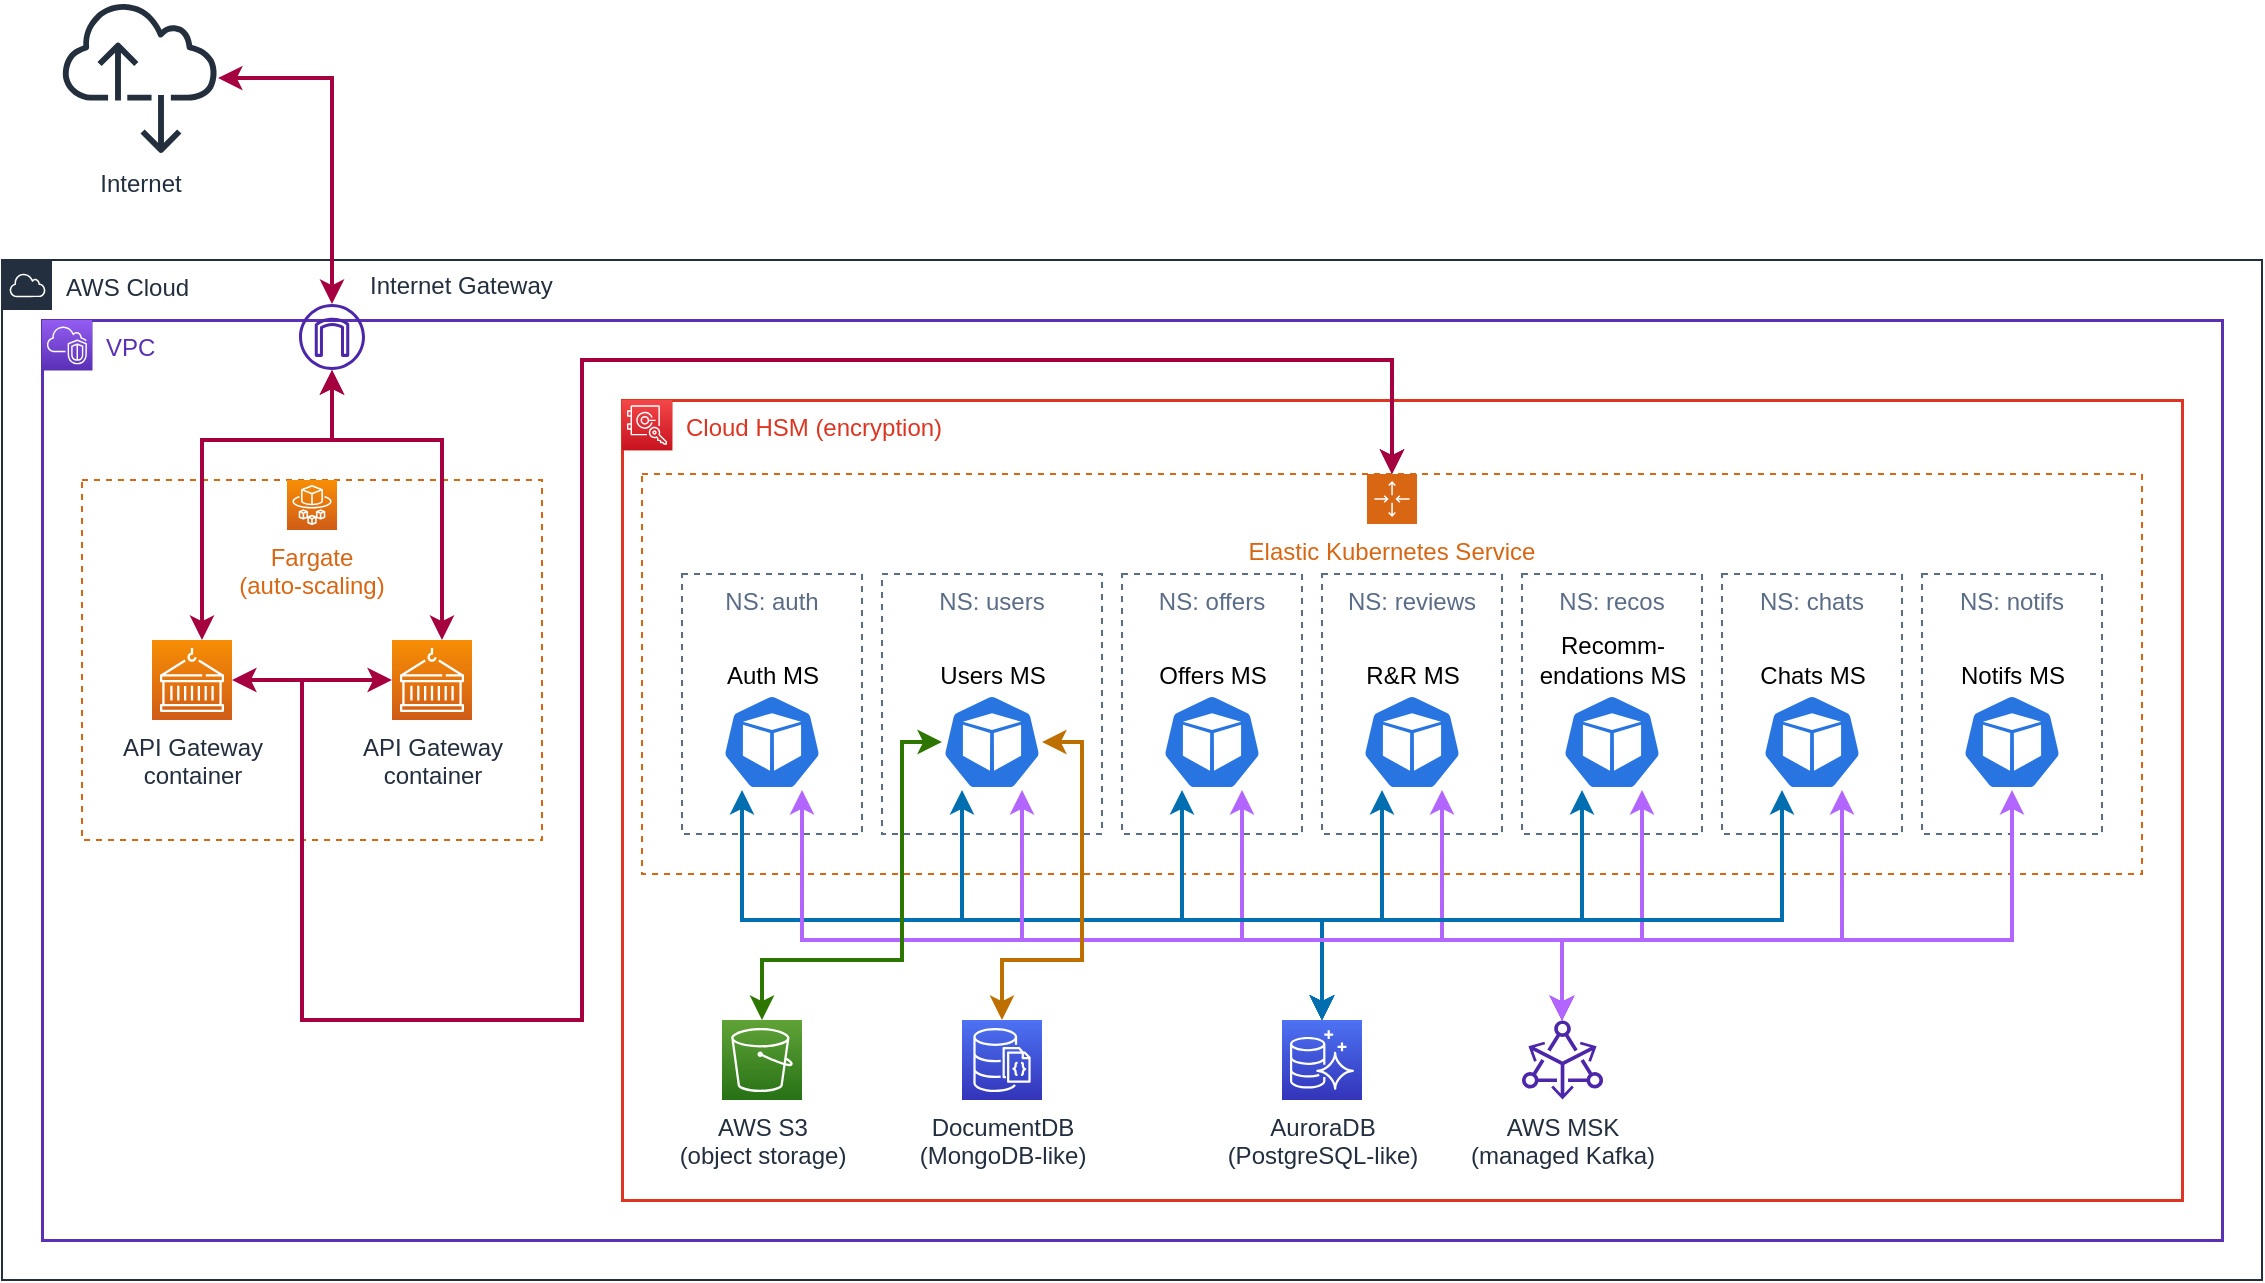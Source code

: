 <mxfile version="20.5.3" type="embed"><diagram id="23iRSUPoRavnBvh4doch" name="Page-1"><mxGraphModel dx="1576" dy="895" grid="1" gridSize="10" guides="1" tooltips="1" connect="1" arrows="1" fold="1" page="1" pageScale="1" pageWidth="1169" pageHeight="827" background="#ffffff" math="0" shadow="0"><root><mxCell id="0"/><mxCell id="1" parent="0"/><mxCell id="3" value="AWS Cloud" style="points=[[0,0],[0.25,0],[0.5,0],[0.75,0],[1,0],[1,0.25],[1,0.5],[1,0.75],[1,1],[0.75,1],[0.5,1],[0.25,1],[0,1],[0,0.75],[0,0.5],[0,0.25]];outlineConnect=0;gradientColor=none;html=1;whiteSpace=wrap;fontSize=12;fontStyle=0;container=1;pointerEvents=0;collapsible=0;recursiveResize=0;shape=mxgraph.aws4.group;grIcon=mxgraph.aws4.group_aws_cloud;strokeColor=#232F3E;fillColor=none;verticalAlign=top;align=left;spacingLeft=30;fontColor=#232F3E;dashed=0;" vertex="1" parent="1"><mxGeometry x="20" y="150" width="1130" height="510" as="geometry"/></mxCell><mxCell id="28" value="VPC" style="points=[[0,0],[0.25,0],[0.5,0],[0.75,0],[1,0],[1,0.25],[1,0.5],[1,0.75],[1,1],[0.75,1],[0.5,1],[0.25,1],[0,1],[0,0.75],[0,0.5],[0,0.25]];outlineConnect=0;gradientColor=none;html=1;whiteSpace=wrap;fontSize=12;fontStyle=0;container=1;pointerEvents=0;collapsible=0;recursiveResize=0;shape=mxgraph.aws4.group;grIcon=mxgraph.aws4.group_corporate_data_center;strokeColor=#5A30B5;fillColor=none;verticalAlign=top;align=left;spacingLeft=30;fontColor=#5A30B5;dashed=0;strokeWidth=1.5;" vertex="1" parent="3"><mxGeometry x="20" y="30" width="1090" height="460" as="geometry"/></mxCell><mxCell id="29" value="" style="sketch=0;points=[[0,0,0],[0.25,0,0],[0.5,0,0],[0.75,0,0],[1,0,0],[0,1,0],[0.25,1,0],[0.5,1,0],[0.75,1,0],[1,1,0],[0,0.25,0],[0,0.5,0],[0,0.75,0],[1,0.25,0],[1,0.5,0],[1,0.75,0]];outlineConnect=0;fontColor=#232F3E;gradientColor=#945DF2;gradientDirection=north;fillColor=#5A30B5;strokeColor=#ffffff;dashed=0;verticalLabelPosition=bottom;verticalAlign=top;align=center;html=1;fontSize=12;fontStyle=0;aspect=fixed;shape=mxgraph.aws4.resourceIcon;resIcon=mxgraph.aws4.vpc;" vertex="1" parent="28"><mxGeometry width="25" height="25" as="geometry"/></mxCell><mxCell id="23" value="Fargate&lt;br&gt;(auto-scaling)" style="points=[[0,0],[0.25,0],[0.5,0],[0.75,0],[1,0],[1,0.25],[1,0.5],[1,0.75],[1,1],[0.75,1],[0.5,1],[0.25,1],[0,1],[0,0.75],[0,0.5],[0,0.25]];outlineConnect=0;gradientColor=none;html=1;whiteSpace=wrap;fontSize=12;fontStyle=0;container=1;pointerEvents=0;collapsible=0;recursiveResize=0;shape=mxgraph.aws4.groupCenter;grIcon=mxgraph.aws4.group_auto_scaling_group;grStroke=1;strokeColor=#D86613;fillColor=none;verticalAlign=top;align=center;fontColor=#D86613;dashed=1;spacingTop=25;" vertex="1" parent="28"><mxGeometry x="20" y="80" width="230" height="180" as="geometry"/></mxCell><mxCell id="25" value="API Gateway&lt;br&gt;container" style="sketch=0;points=[[0,0,0],[0.25,0,0],[0.5,0,0],[0.75,0,0],[1,0,0],[0,1,0],[0.25,1,0],[0.5,1,0],[0.75,1,0],[1,1,0],[0,0.25,0],[0,0.5,0],[0,0.75,0],[1,0.25,0],[1,0.5,0],[1,0.75,0]];outlineConnect=0;fontColor=#232F3E;gradientColor=#F78E04;gradientDirection=north;fillColor=#D05C17;strokeColor=#ffffff;dashed=0;verticalLabelPosition=bottom;verticalAlign=top;align=center;html=1;fontSize=12;fontStyle=0;aspect=fixed;shape=mxgraph.aws4.resourceIcon;resIcon=mxgraph.aws4.containers;" vertex="1" parent="23"><mxGeometry x="35" y="80" width="40" height="40" as="geometry"/></mxCell><mxCell id="26" value="API Gateway&lt;br&gt;container" style="sketch=0;points=[[0,0,0],[0.25,0,0],[0.5,0,0],[0.75,0,0],[1,0,0],[0,1,0],[0.25,1,0],[0.5,1,0],[0.75,1,0],[1,1,0],[0,0.25,0],[0,0.5,0],[0,0.75,0],[1,0.25,0],[1,0.5,0],[1,0.75,0]];outlineConnect=0;fontColor=#232F3E;gradientColor=#F78E04;gradientDirection=north;fillColor=#D05C17;strokeColor=#ffffff;dashed=0;verticalLabelPosition=bottom;verticalAlign=top;align=center;html=1;fontSize=12;fontStyle=0;aspect=fixed;shape=mxgraph.aws4.resourceIcon;resIcon=mxgraph.aws4.containers;" vertex="1" parent="23"><mxGeometry x="155" y="80" width="40" height="40" as="geometry"/></mxCell><mxCell id="31" value="" style="sketch=0;points=[[0,0,0],[0.25,0,0],[0.5,0,0],[0.75,0,0],[1,0,0],[0,1,0],[0.25,1,0],[0.5,1,0],[0.75,1,0],[1,1,0],[0,0.25,0],[0,0.5,0],[0,0.75,0],[1,0.25,0],[1,0.5,0],[1,0.75,0]];outlineConnect=0;fontColor=#232F3E;gradientColor=#F78E04;gradientDirection=north;fillColor=#D05C17;strokeColor=#ffffff;dashed=0;verticalLabelPosition=bottom;verticalAlign=top;align=center;html=1;fontSize=12;fontStyle=0;aspect=fixed;shape=mxgraph.aws4.resourceIcon;resIcon=mxgraph.aws4.fargate;" vertex="1" parent="23"><mxGeometry x="102.5" width="25" height="25" as="geometry"/></mxCell><mxCell id="76" value="Cloud HSM (encryption)" style="points=[[0,0],[0.25,0],[0.5,0],[0.75,0],[1,0],[1,0.25],[1,0.5],[1,0.75],[1,1],[0.75,1],[0.5,1],[0.25,1],[0,1],[0,0.75],[0,0.5],[0,0.25]];outlineConnect=0;gradientColor=none;html=1;whiteSpace=wrap;fontSize=12;fontStyle=0;container=1;pointerEvents=0;collapsible=0;recursiveResize=0;shape=mxgraph.aws4.group;grIcon=mxgraph.aws4.group_corporate_data_center;strokeColor=#DD3522;fillColor=none;verticalAlign=top;align=left;spacingLeft=30;fontColor=#DD3522;dashed=0;strokeWidth=1.5;" vertex="1" parent="28"><mxGeometry x="290" y="40" width="780" height="400" as="geometry"/></mxCell><mxCell id="6" value="Elastic Kubernetes Service" style="points=[[0,0],[0.25,0],[0.5,0],[0.75,0],[1,0],[1,0.25],[1,0.5],[1,0.75],[1,1],[0.75,1],[0.5,1],[0.25,1],[0,1],[0,0.75],[0,0.5],[0,0.25]];outlineConnect=0;gradientColor=none;html=1;whiteSpace=wrap;fontSize=12;fontStyle=0;container=1;pointerEvents=0;collapsible=0;recursiveResize=0;shape=mxgraph.aws4.groupCenter;grIcon=mxgraph.aws4.group_auto_scaling_group;grStroke=1;strokeColor=#D86613;fillColor=none;verticalAlign=top;align=center;fontColor=#D86613;dashed=1;spacingTop=25;" vertex="1" parent="76"><mxGeometry x="10" y="37" width="750" height="200" as="geometry"/></mxCell><mxCell id="81" value="NS: chats" style="fillColor=none;strokeColor=#5A6C86;dashed=1;verticalAlign=top;fontStyle=0;fontColor=#5A6C86;" vertex="1" parent="6"><mxGeometry x="540" y="50" width="90" height="130" as="geometry"/></mxCell><mxCell id="49" value="NS: auth" style="fillColor=none;strokeColor=#5A6C86;dashed=1;verticalAlign=top;fontStyle=0;fontColor=#5A6C86;" vertex="1" parent="6"><mxGeometry x="20" y="50" width="90" height="130" as="geometry"/></mxCell><mxCell id="53" value="NS: offers" style="fillColor=none;strokeColor=#5A6C86;dashed=1;verticalAlign=top;fontStyle=0;fontColor=#5A6C86;" vertex="1" parent="6"><mxGeometry x="240" y="50" width="90" height="130" as="geometry"/></mxCell><mxCell id="54" value="Offers MS" style="sketch=0;html=1;dashed=0;whitespace=wrap;fillColor=#2875E2;strokeColor=#ffffff;points=[[0.005,0.63,0],[0.1,0.2,0],[0.9,0.2,0],[0.5,0,0],[0.995,0.63,0],[0.72,0.99,0],[0.5,1,0],[0.28,0.99,0]];verticalLabelPosition=top;align=center;verticalAlign=bottom;shape=mxgraph.kubernetes.icon;prIcon=pod;fontColor=#000000;labelPosition=center;" vertex="1" parent="6"><mxGeometry x="260" y="110" width="50" height="48" as="geometry"/></mxCell><mxCell id="63" value="R&amp;amp;R MS" style="sketch=0;html=1;dashed=0;whitespace=wrap;fillColor=#2875E2;strokeColor=#ffffff;points=[[0.005,0.63,0],[0.1,0.2,0],[0.9,0.2,0],[0.5,0,0],[0.995,0.63,0],[0.72,0.99,0],[0.5,1,0],[0.28,0.99,0]];verticalLabelPosition=top;align=center;verticalAlign=bottom;shape=mxgraph.kubernetes.icon;prIcon=pod;fontColor=#000000;labelPosition=center;" vertex="1" parent="6"><mxGeometry x="360" y="110" width="50" height="48" as="geometry"/></mxCell><mxCell id="67" value="Recomm-&lt;br&gt;endations MS" style="sketch=0;html=1;dashed=0;whitespace=wrap;fillColor=#2875E2;strokeColor=#ffffff;points=[[0.005,0.63,0],[0.1,0.2,0],[0.9,0.2,0],[0.5,0,0],[0.995,0.63,0],[0.72,0.99,0],[0.5,1,0],[0.28,0.99,0]];verticalLabelPosition=top;align=center;verticalAlign=bottom;shape=mxgraph.kubernetes.icon;prIcon=pod;fontColor=#000000;labelPosition=center;" vertex="1" parent="6"><mxGeometry x="460" y="110" width="50" height="48" as="geometry"/></mxCell><mxCell id="73" value="Chats MS" style="sketch=0;html=1;dashed=0;whitespace=wrap;fillColor=#2875E2;strokeColor=#ffffff;points=[[0.005,0.63,0],[0.1,0.2,0],[0.9,0.2,0],[0.5,0,0],[0.995,0.63,0],[0.72,0.99,0],[0.5,1,0],[0.28,0.99,0]];verticalLabelPosition=top;align=center;verticalAlign=bottom;shape=mxgraph.kubernetes.icon;prIcon=pod;fontColor=#000000;labelPosition=center;" vertex="1" parent="6"><mxGeometry x="560" y="110" width="50" height="48" as="geometry"/></mxCell><mxCell id="79" value="NS: reviews" style="fillColor=none;strokeColor=#5A6C86;dashed=1;verticalAlign=top;fontStyle=0;fontColor=#5A6C86;" vertex="1" parent="6"><mxGeometry x="340" y="50" width="90" height="130" as="geometry"/></mxCell><mxCell id="80" value="NS: recos" style="fillColor=none;strokeColor=#5A6C86;dashed=1;verticalAlign=top;fontStyle=0;fontColor=#5A6C86;" vertex="1" parent="6"><mxGeometry x="440" y="50" width="90" height="130" as="geometry"/></mxCell><mxCell id="84" value="NS: notifs" style="fillColor=none;strokeColor=#5A6C86;dashed=1;verticalAlign=top;fontStyle=0;fontColor=#5A6C86;" vertex="1" parent="6"><mxGeometry x="640" y="50" width="90" height="130" as="geometry"/></mxCell><mxCell id="85" value="Notifs MS" style="sketch=0;html=1;dashed=0;whitespace=wrap;fillColor=#2875E2;strokeColor=#ffffff;points=[[0.005,0.63,0],[0.1,0.2,0],[0.9,0.2,0],[0.5,0,0],[0.995,0.63,0],[0.72,0.99,0],[0.5,1,0],[0.28,0.99,0]];verticalLabelPosition=top;align=center;verticalAlign=bottom;shape=mxgraph.kubernetes.icon;prIcon=pod;fontColor=#000000;labelPosition=center;" vertex="1" parent="6"><mxGeometry x="660" y="110" width="50" height="48" as="geometry"/></mxCell><mxCell id="38" value="NS: users" style="fillColor=none;strokeColor=#5A6C86;dashed=1;verticalAlign=top;fontStyle=0;fontColor=#5A6C86;" vertex="1" parent="6"><mxGeometry x="120" y="50" width="110" height="130" as="geometry"/></mxCell><mxCell id="50" value="Auth MS" style="sketch=0;html=1;dashed=0;whitespace=wrap;fillColor=#2875E2;strokeColor=#ffffff;points=[[0.005,0.63,0],[0.1,0.2,0],[0.9,0.2,0],[0.5,0,0],[0.995,0.63,0],[0.72,0.99,0],[0.5,1,0],[0.28,0.99,0]];verticalLabelPosition=top;align=center;verticalAlign=bottom;shape=mxgraph.kubernetes.icon;prIcon=pod;fontColor=#000000;labelPosition=center;" vertex="1" parent="6"><mxGeometry x="40" y="110" width="50" height="48" as="geometry"/></mxCell><mxCell id="90" value="Users MS" style="sketch=0;html=1;dashed=0;whitespace=wrap;fillColor=#2875E2;strokeColor=#ffffff;points=[[0.005,0.63,0],[0.1,0.2,0],[0.9,0.2,0],[0.5,0,0],[0.995,0.63,0],[0.72,0.99,0],[0.5,1,0],[0.28,0.99,0]];verticalLabelPosition=top;align=center;verticalAlign=bottom;shape=mxgraph.kubernetes.icon;prIcon=pod;fontColor=#000000;labelPosition=center;" vertex="1" parent="6"><mxGeometry x="150" y="110" width="50" height="48" as="geometry"/></mxCell><mxCell id="44" value="AWS S3&lt;br&gt;(object storage)" style="sketch=0;points=[[0,0,0],[0.25,0,0],[0.5,0,0],[0.75,0,0],[1,0,0],[0,1,0],[0.25,1,0],[0.5,1,0],[0.75,1,0],[1,1,0],[0,0.25,0],[0,0.5,0],[0,0.75,0],[1,0.25,0],[1,0.5,0],[1,0.75,0]];outlineConnect=0;fontColor=#232F3E;gradientColor=#60A337;gradientDirection=north;fillColor=#277116;strokeColor=#ffffff;dashed=0;verticalLabelPosition=bottom;verticalAlign=top;align=center;html=1;fontSize=12;fontStyle=0;aspect=fixed;shape=mxgraph.aws4.resourceIcon;resIcon=mxgraph.aws4.s3;" vertex="1" parent="76"><mxGeometry x="50" y="310" width="40" height="40" as="geometry"/></mxCell><mxCell id="43" value="DocumentDB&lt;br&gt;(MongoDB-like)" style="sketch=0;points=[[0,0,0],[0.25,0,0],[0.5,0,0],[0.75,0,0],[1,0,0],[0,1,0],[0.25,1,0],[0.5,1,0],[0.75,1,0],[1,1,0],[0,0.25,0],[0,0.5,0],[0,0.75,0],[1,0.25,0],[1,0.5,0],[1,0.75,0]];outlineConnect=0;fontColor=#232F3E;gradientColor=#4D72F3;gradientDirection=north;fillColor=#3334B9;strokeColor=#ffffff;dashed=0;verticalLabelPosition=bottom;verticalAlign=top;align=center;html=1;fontSize=12;fontStyle=0;aspect=fixed;shape=mxgraph.aws4.resourceIcon;resIcon=mxgraph.aws4.documentdb_with_mongodb_compatibility;" vertex="1" parent="76"><mxGeometry x="170" y="310" width="40" height="40" as="geometry"/></mxCell><mxCell id="42" value="AuroraDB&lt;br&gt;(PostgreSQL-like)" style="sketch=0;points=[[0,0,0],[0.25,0,0],[0.5,0,0],[0.75,0,0],[1,0,0],[0,1,0],[0.25,1,0],[0.5,1,0],[0.75,1,0],[1,1,0],[0,0.25,0],[0,0.5,0],[0,0.75,0],[1,0.25,0],[1,0.5,0],[1,0.75,0]];outlineConnect=0;fontColor=#232F3E;gradientColor=#4D72F3;gradientDirection=north;fillColor=#3334B9;strokeColor=#ffffff;dashed=0;verticalLabelPosition=bottom;verticalAlign=top;align=center;html=1;fontSize=12;fontStyle=0;aspect=fixed;shape=mxgraph.aws4.resourceIcon;resIcon=mxgraph.aws4.aurora;" vertex="1" parent="76"><mxGeometry x="330" y="310" width="40" height="40" as="geometry"/></mxCell><mxCell id="55" style="edgeStyle=orthogonalEdgeStyle;rounded=0;orthogonalLoop=1;jettySize=auto;html=1;entryX=0.5;entryY=0;entryDx=0;entryDy=0;entryPerimeter=0;strokeColor=#006EAF;strokeWidth=2;fontColor=#000000;startArrow=classic;startFill=1;fillColor=#1ba1e2;" edge="1" parent="76" source="54" target="42"><mxGeometry relative="1" as="geometry"><Array as="points"><mxPoint x="280" y="260"/><mxPoint x="350" y="260"/></Array></mxGeometry></mxCell><mxCell id="65" style="edgeStyle=orthogonalEdgeStyle;rounded=0;orthogonalLoop=1;jettySize=auto;html=1;strokeColor=#006EAF;strokeWidth=2;fontColor=#000000;startArrow=classic;startFill=1;fillColor=#1ba1e2;" edge="1" parent="76" source="63" target="42"><mxGeometry relative="1" as="geometry"><Array as="points"><mxPoint x="380" y="260"/><mxPoint x="350" y="260"/></Array></mxGeometry></mxCell><mxCell id="71" style="edgeStyle=orthogonalEdgeStyle;rounded=0;orthogonalLoop=1;jettySize=auto;html=1;strokeColor=#006EAF;strokeWidth=2;fontColor=#000000;startArrow=classic;startFill=1;fillColor=#1ba1e2;" edge="1" parent="76" source="67" target="42"><mxGeometry relative="1" as="geometry"><Array as="points"><mxPoint x="480" y="260"/><mxPoint x="350" y="260"/></Array></mxGeometry></mxCell><mxCell id="39" value="AWS MSK&lt;br&gt;(managed Kafka)" style="sketch=0;outlineConnect=0;fontColor=#232F3E;gradientColor=none;fillColor=#4D27AA;strokeColor=none;dashed=0;verticalLabelPosition=bottom;verticalAlign=top;align=center;html=1;fontSize=12;fontStyle=0;aspect=fixed;pointerEvents=1;shape=mxgraph.aws4.msk_amazon_msk_connect;labelPosition=center;" vertex="1" parent="76"><mxGeometry x="450" y="310" width="40.52" height="40" as="geometry"/></mxCell><mxCell id="58" style="edgeStyle=orthogonalEdgeStyle;rounded=0;orthogonalLoop=1;jettySize=auto;html=1;strokeColor=#B266FF;strokeWidth=2;fontColor=#000000;startArrow=classic;startFill=1;" edge="1" parent="76" source="54" target="39"><mxGeometry relative="1" as="geometry"><Array as="points"><mxPoint x="310" y="270"/><mxPoint x="470" y="270"/></Array></mxGeometry></mxCell><mxCell id="64" style="edgeStyle=orthogonalEdgeStyle;rounded=0;orthogonalLoop=1;jettySize=auto;html=1;strokeColor=#B266FF;strokeWidth=2;fontColor=#000000;startArrow=classic;startFill=1;" edge="1" parent="76" source="63" target="39"><mxGeometry relative="1" as="geometry"><Array as="points"><mxPoint x="410" y="270"/><mxPoint x="470" y="270"/></Array></mxGeometry></mxCell><mxCell id="70" style="edgeStyle=orthogonalEdgeStyle;rounded=0;orthogonalLoop=1;jettySize=auto;html=1;strokeColor=#B266FF;strokeWidth=2;fontColor=#000000;startArrow=classic;startFill=1;" edge="1" parent="76" source="67" target="39"><mxGeometry relative="1" as="geometry"><Array as="points"><mxPoint x="510" y="270"/><mxPoint x="470" y="270"/></Array></mxGeometry></mxCell><mxCell id="82" style="edgeStyle=orthogonalEdgeStyle;rounded=0;orthogonalLoop=1;jettySize=auto;html=1;strokeColor=#B266FF;strokeWidth=2;fontColor=#000000;startArrow=classic;startFill=1;" edge="1" parent="76" source="73" target="39"><mxGeometry relative="1" as="geometry"><Array as="points"><mxPoint x="610" y="270"/><mxPoint x="470" y="270"/></Array></mxGeometry></mxCell><mxCell id="83" style="edgeStyle=orthogonalEdgeStyle;rounded=0;orthogonalLoop=1;jettySize=auto;html=1;strokeColor=#006EAF;strokeWidth=2;fontColor=#000000;startArrow=classic;startFill=1;fillColor=#1ba1e2;" edge="1" parent="76" source="73" target="42"><mxGeometry relative="1" as="geometry"><Array as="points"><mxPoint x="580" y="260"/><mxPoint x="350" y="260"/></Array></mxGeometry></mxCell><mxCell id="86" style="edgeStyle=orthogonalEdgeStyle;rounded=0;orthogonalLoop=1;jettySize=auto;html=1;strokeColor=#B266FF;strokeWidth=2;fontColor=#000000;startArrow=classic;startFill=1;" edge="1" parent="76" source="85" target="39"><mxGeometry relative="1" as="geometry"><Array as="points"><mxPoint x="695" y="270"/><mxPoint x="470" y="270"/></Array></mxGeometry></mxCell><mxCell id="87" style="edgeStyle=orthogonalEdgeStyle;rounded=0;orthogonalLoop=1;jettySize=auto;html=1;entryX=0.5;entryY=0;entryDx=0;entryDy=0;entryPerimeter=0;strokeColor=#006EAF;strokeWidth=2;fontColor=#000000;startArrow=classic;startFill=1;fillColor=#1ba1e2;" edge="1" parent="76" source="50" target="42"><mxGeometry relative="1" as="geometry"><Array as="points"><mxPoint x="60" y="260"/><mxPoint x="350" y="260"/></Array></mxGeometry></mxCell><mxCell id="88" style="edgeStyle=orthogonalEdgeStyle;rounded=0;orthogonalLoop=1;jettySize=auto;html=1;strokeColor=#B266FF;strokeWidth=2;fontColor=#000000;startArrow=classic;startFill=1;" edge="1" parent="76" source="50" target="39"><mxGeometry relative="1" as="geometry"><Array as="points"><mxPoint x="90" y="270"/><mxPoint x="470" y="270"/></Array></mxGeometry></mxCell><mxCell id="91" style="edgeStyle=orthogonalEdgeStyle;rounded=0;orthogonalLoop=1;jettySize=auto;html=1;strokeColor=#006EAF;strokeWidth=2;fontColor=#000000;startArrow=classic;startFill=1;fillColor=#1ba1e2;" edge="1" parent="76" source="90" target="42"><mxGeometry relative="1" as="geometry"><Array as="points"><mxPoint x="170" y="260"/><mxPoint x="350" y="260"/></Array></mxGeometry></mxCell><mxCell id="92" style="edgeStyle=orthogonalEdgeStyle;rounded=0;orthogonalLoop=1;jettySize=auto;html=1;strokeColor=#B266FF;strokeWidth=2;fontColor=#000000;startArrow=classic;startFill=1;" edge="1" parent="76" source="90" target="39"><mxGeometry relative="1" as="geometry"><Array as="points"><mxPoint x="200" y="270"/><mxPoint x="470" y="270"/></Array></mxGeometry></mxCell><mxCell id="93" style="edgeStyle=orthogonalEdgeStyle;rounded=0;orthogonalLoop=1;jettySize=auto;html=1;strokeColor=#2D7600;strokeWidth=2;fontColor=#000000;startArrow=classic;startFill=1;fillColor=#60a917;" edge="1" parent="76" source="90" target="44"><mxGeometry relative="1" as="geometry"><Array as="points"><mxPoint x="140" y="171"/><mxPoint x="140" y="280"/><mxPoint x="70" y="280"/></Array></mxGeometry></mxCell><mxCell id="94" style="edgeStyle=orthogonalEdgeStyle;rounded=0;orthogonalLoop=1;jettySize=auto;html=1;strokeColor=#BD7000;strokeWidth=2;fontColor=#000000;startArrow=classic;startFill=1;fillColor=#f0a30a;" edge="1" parent="76" source="90" target="43"><mxGeometry relative="1" as="geometry"><Array as="points"><mxPoint x="230" y="171"/><mxPoint x="230" y="280"/><mxPoint x="190" y="280"/></Array></mxGeometry></mxCell><mxCell id="96" value="" style="sketch=0;points=[[0,0,0],[0.25,0,0],[0.5,0,0],[0.75,0,0],[1,0,0],[0,1,0],[0.25,1,0],[0.5,1,0],[0.75,1,0],[1,1,0],[0,0.25,0],[0,0.5,0],[0,0.75,0],[1,0.25,0],[1,0.5,0],[1,0.75,0]];outlineConnect=0;fontColor=#232F3E;gradientColor=#F54749;gradientDirection=north;fillColor=#C7131F;strokeColor=#ffffff;dashed=0;verticalLabelPosition=bottom;verticalAlign=top;align=center;html=1;fontSize=12;fontStyle=0;aspect=fixed;shape=mxgraph.aws4.resourceIcon;resIcon=mxgraph.aws4.cloudhsm;" vertex="1" parent="76"><mxGeometry width="25" height="25" as="geometry"/></mxCell><mxCell id="97" style="edgeStyle=orthogonalEdgeStyle;rounded=0;orthogonalLoop=1;jettySize=auto;html=1;entryX=0.5;entryY=0;entryDx=0;entryDy=0;strokeColor=#A50040;strokeWidth=2;fontColor=#000000;startArrow=classic;startFill=1;fillColor=#d80073;" edge="1" parent="28" source="25" target="6"><mxGeometry relative="1" as="geometry"><Array as="points"><mxPoint x="130" y="180"/><mxPoint x="130" y="350"/><mxPoint x="270" y="350"/><mxPoint x="270" y="20"/><mxPoint x="675" y="20"/></Array></mxGeometry></mxCell><mxCell id="98" style="edgeStyle=orthogonalEdgeStyle;rounded=0;orthogonalLoop=1;jettySize=auto;html=1;entryX=0.5;entryY=0;entryDx=0;entryDy=0;strokeColor=#A50040;strokeWidth=2;fontColor=#000000;startArrow=classic;startFill=1;fillColor=#d80073;" edge="1" parent="28" source="26" target="6"><mxGeometry relative="1" as="geometry"><Array as="points"><mxPoint x="130" y="180"/><mxPoint x="130" y="350"/><mxPoint x="270" y="350"/><mxPoint x="270" y="20"/><mxPoint x="675" y="20"/></Array></mxGeometry></mxCell><mxCell id="32" value="Internet Gateway" style="sketch=0;outlineConnect=0;fontColor=#232F3E;gradientColor=none;fillColor=#4D27AA;strokeColor=none;dashed=0;verticalLabelPosition=top;verticalAlign=bottom;align=left;html=1;fontSize=12;fontStyle=0;aspect=fixed;pointerEvents=1;shape=mxgraph.aws4.internet_gateway;labelPosition=right;" vertex="1" parent="28"><mxGeometry x="128.5" y="-8" width="33" height="33" as="geometry"/></mxCell><mxCell id="36" style="edgeStyle=orthogonalEdgeStyle;rounded=0;orthogonalLoop=1;jettySize=auto;html=1;strokeWidth=2;startArrow=classic;startFill=1;fillColor=#d80073;strokeColor=#A50040;" edge="1" parent="28" source="32" target="25"><mxGeometry relative="1" as="geometry"><Array as="points"><mxPoint x="145" y="60"/><mxPoint x="80" y="60"/></Array></mxGeometry></mxCell><mxCell id="37" style="edgeStyle=orthogonalEdgeStyle;rounded=0;orthogonalLoop=1;jettySize=auto;html=1;strokeWidth=2;startArrow=classic;startFill=1;fillColor=#d80073;strokeColor=#A50040;" edge="1" parent="28" source="32" target="26"><mxGeometry relative="1" as="geometry"><Array as="points"><mxPoint x="145" y="60"/><mxPoint x="200" y="60"/></Array></mxGeometry></mxCell><mxCell id="34" style="edgeStyle=orthogonalEdgeStyle;rounded=0;orthogonalLoop=1;jettySize=auto;html=1;strokeWidth=2;fillColor=#d80073;strokeColor=#A50040;startArrow=classic;startFill=1;" edge="1" parent="1" source="12" target="32"><mxGeometry relative="1" as="geometry"><Array as="points"><mxPoint x="185" y="59"/></Array></mxGeometry></mxCell><mxCell id="12" value="Internet" style="sketch=0;outlineConnect=0;fontColor=#232F3E;gradientColor=none;fillColor=#232F3D;strokeColor=none;dashed=0;verticalLabelPosition=bottom;verticalAlign=top;align=center;html=1;fontSize=12;fontStyle=0;aspect=fixed;pointerEvents=1;shape=mxgraph.aws4.internet_alt2;" vertex="1" parent="1"><mxGeometry x="50" y="20" width="78" height="78" as="geometry"/></mxCell></root></mxGraphModel></diagram></mxfile>